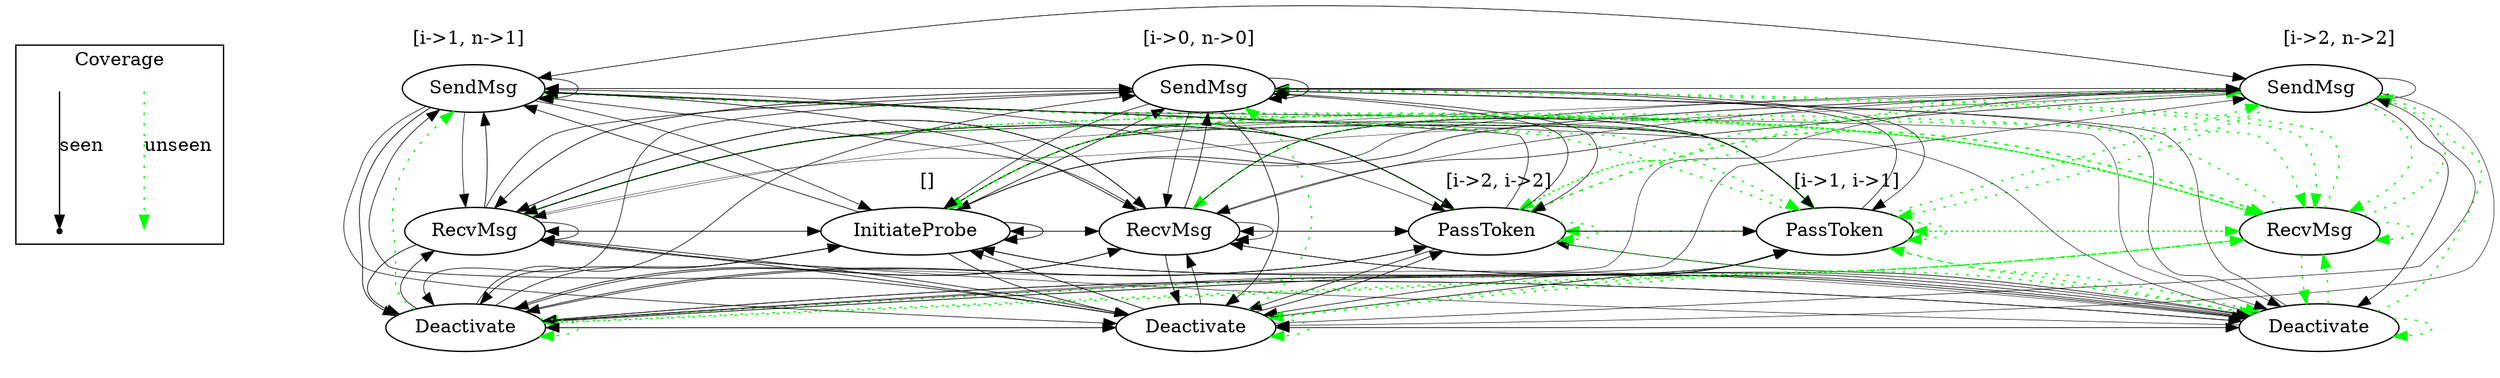 digraph ActionGraph {
nodesep=0.35;
subgraph cluster_legend {
label = "Coverage";
node [shape=point] {
d0 [style = invis];
d1 [style = invis];
p0 [style = invis];
p0 [style = invis];
}
d0 -> d1 [label=unseen, color="green", style=dotted]
p0 -> p1 [label=seen]
}
subgraph cluster_2914 {
color="white"
label="[]"
0 [label="InitiateProbe"]
}
subgraph cluster_577585152 {
color="white"
label="[i->1, i->1]"
1 [label="PassToken"]
}
subgraph cluster_1169842819 {
color="white"
label="[i->2, n->2]"
9 [label="SendMsg"]
10 [label="RecvMsg"]
11 [label="Deactivate"]
}
subgraph cluster_572967547 {
color="white"
label="[i->1, n->1]"
6 [label="SendMsg"]
7 [label="RecvMsg"]
8 [label="Deactivate"]
}
subgraph cluster_1165225214 {
color="white"
label="[i->2, i->2]"
2 [label="PassToken"]
}
subgraph cluster_1979189383 {
color="white"
label="[i->0, n->0]"
3 [label="SendMsg"]
4 [label="RecvMsg"]
5 [label="Deactivate"]
}
0 -> 0[penwidth=0.56];
0 -> 1[color="green",style=dotted];
0 -> 2[penwidth=0.62];
0 -> 3[penwidth=0.53];
0 -> 4[penwidth=0.5];
0 -> 5[penwidth=0.54];
0 -> 6[penwidth=0.52];
0 -> 7[penwidth=0.5];
0 -> 8[penwidth=0.53];
0 -> 9[penwidth=0.52];
0 -> 10[color="green",style=dotted];
0 -> 11[penwidth=0.51];
1 -> 0[penwidth=0.6];
1 -> 1[color="green",style=dotted];
1 -> 2[color="green",style=dotted];
1 -> 3[penwidth=0.48];
1 -> 4[penwidth=0.5];
1 -> 5[penwidth=0.48];
1 -> 6[color="green",style=dotted];
1 -> 7[penwidth=0.49];
1 -> 8[color="green",style=dotted];
1 -> 9[color="green",style=dotted];
1 -> 10[color="green",style=dotted];
1 -> 11[color="green",style=dotted];
2 -> 0[color="green",style=dotted];
2 -> 1[penwidth=0.63];
2 -> 2[color="green",style=dotted];
2 -> 3[penwidth=0.48];
2 -> 4[penwidth=0.51];
2 -> 5[penwidth=0.51];
2 -> 6[penwidth=0.48];
2 -> 7[penwidth=0.5];
2 -> 8[penwidth=0.5];
2 -> 9[color="green",style=dotted];
2 -> 10[color="green",style=dotted];
2 -> 11[color="green",style=dotted];
3 -> 0[penwidth=0.49];
3 -> 1[penwidth=0.44];
3 -> 2[penwidth=0.47];
3 -> 3[penwidth=0.53];
3 -> 4[penwidth=0.46];
3 -> 5[penwidth=0.53];
3 -> 6[penwidth=0.46];
3 -> 7[penwidth=0.55];
3 -> 8[penwidth=0.48];
3 -> 9[penwidth=0.39];
3 -> 10[color="green",style=dotted];
3 -> 11[penwidth=0.41];
4 -> 0[penwidth=0.49];
4 -> 1[penwidth=0.49];
4 -> 2[penwidth=0.49];
4 -> 3[penwidth=0.55];
4 -> 4[penwidth=0.47];
4 -> 5[penwidth=0.56];
4 -> 6[penwidth=0.48];
4 -> 7[penwidth=0.47];
4 -> 8[penwidth=0.5];
4 -> 9[penwidth=0.4];
4 -> 10[color="green",style=dotted];
4 -> 11[penwidth=0.42];
5 -> 0[penwidth=0.54];
5 -> 1[penwidth=0.54];
5 -> 2[penwidth=0.53];
5 -> 3[color="green",style=dotted];
5 -> 4[penwidth=0.51];
5 -> 5[color="green",style=dotted];
5 -> 6[penwidth=0.5];
5 -> 7[penwidth=0.52];
5 -> 8[penwidth=0.51];
5 -> 9[penwidth=0.41];
5 -> 10[color="green",style=dotted];
5 -> 11[penwidth=0.43];
6 -> 0[penwidth=0.48];
6 -> 1[color="green",style=dotted];
6 -> 2[penwidth=0.45];
6 -> 3[penwidth=0.46];
6 -> 4[penwidth=0.53];
6 -> 5[penwidth=0.46];
6 -> 6[penwidth=0.5];
6 -> 7[penwidth=0.44];
6 -> 8[penwidth=0.55];
6 -> 9[penwidth=0.36];
6 -> 10[color="green",style=dotted];
6 -> 11[penwidth=0.36];
7 -> 0[penwidth=0.49];
7 -> 1[color="green",style=dotted];
7 -> 2[penwidth=0.49];
7 -> 3[penwidth=0.49];
7 -> 4[penwidth=0.47];
7 -> 5[penwidth=0.49];
7 -> 6[penwidth=0.55];
7 -> 7[penwidth=0.48];
7 -> 8[penwidth=0.56];
7 -> 9[penwidth=0.29];
7 -> 10[color="green",style=dotted];
7 -> 11[penwidth=0.33];
8 -> 0[penwidth=0.51];
8 -> 1[penwidth=0.56];
8 -> 2[penwidth=0.52];
8 -> 3[penwidth=0.49];
8 -> 4[penwidth=0.53];
8 -> 5[penwidth=0.51];
8 -> 6[color="green",style=dotted];
8 -> 7[penwidth=0.52];
8 -> 8[color="green",style=dotted];
8 -> 9[penwidth=0.41];
8 -> 10[color="green",style=dotted];
8 -> 11[penwidth=0.42];
9 -> 0[penwidth=0.43];
9 -> 1[color="green",style=dotted];
9 -> 2[color="green",style=dotted];
9 -> 3[penwidth=0.4];
9 -> 4[penwidth=0.47];
9 -> 5[penwidth=0.38];
9 -> 6[penwidth=0.35];
9 -> 7[penwidth=0.3];
9 -> 8[penwidth=0.38];
9 -> 9[penwidth=0.47];
9 -> 10[color="green",style=dotted];
9 -> 11[penwidth=0.48];
10 -> 0[color="green",style=dotted];
10 -> 1[color="green",style=dotted];
10 -> 2[color="green",style=dotted];
10 -> 3[color="green",style=dotted];
10 -> 4[color="green",style=dotted];
10 -> 5[color="green",style=dotted];
10 -> 6[color="green",style=dotted];
10 -> 7[color="green",style=dotted];
10 -> 8[color="green",style=dotted];
10 -> 9[color="green",style=dotted];
10 -> 10[color="green",style=dotted];
10 -> 11[color="green",style=dotted];
11 -> 0[penwidth=0.48];
11 -> 1[color="green",style=dotted];
11 -> 2[penwidth=0.5];
11 -> 3[penwidth=0.42];
11 -> 4[penwidth=0.46];
11 -> 5[penwidth=0.42];
11 -> 6[penwidth=0.39];
11 -> 7[penwidth=0.38];
11 -> 8[penwidth=0.41];
11 -> 9[color="green",style=dotted];
11 -> 10[color="green",style=dotted];
11 -> 11[color="green",style=dotted];
}